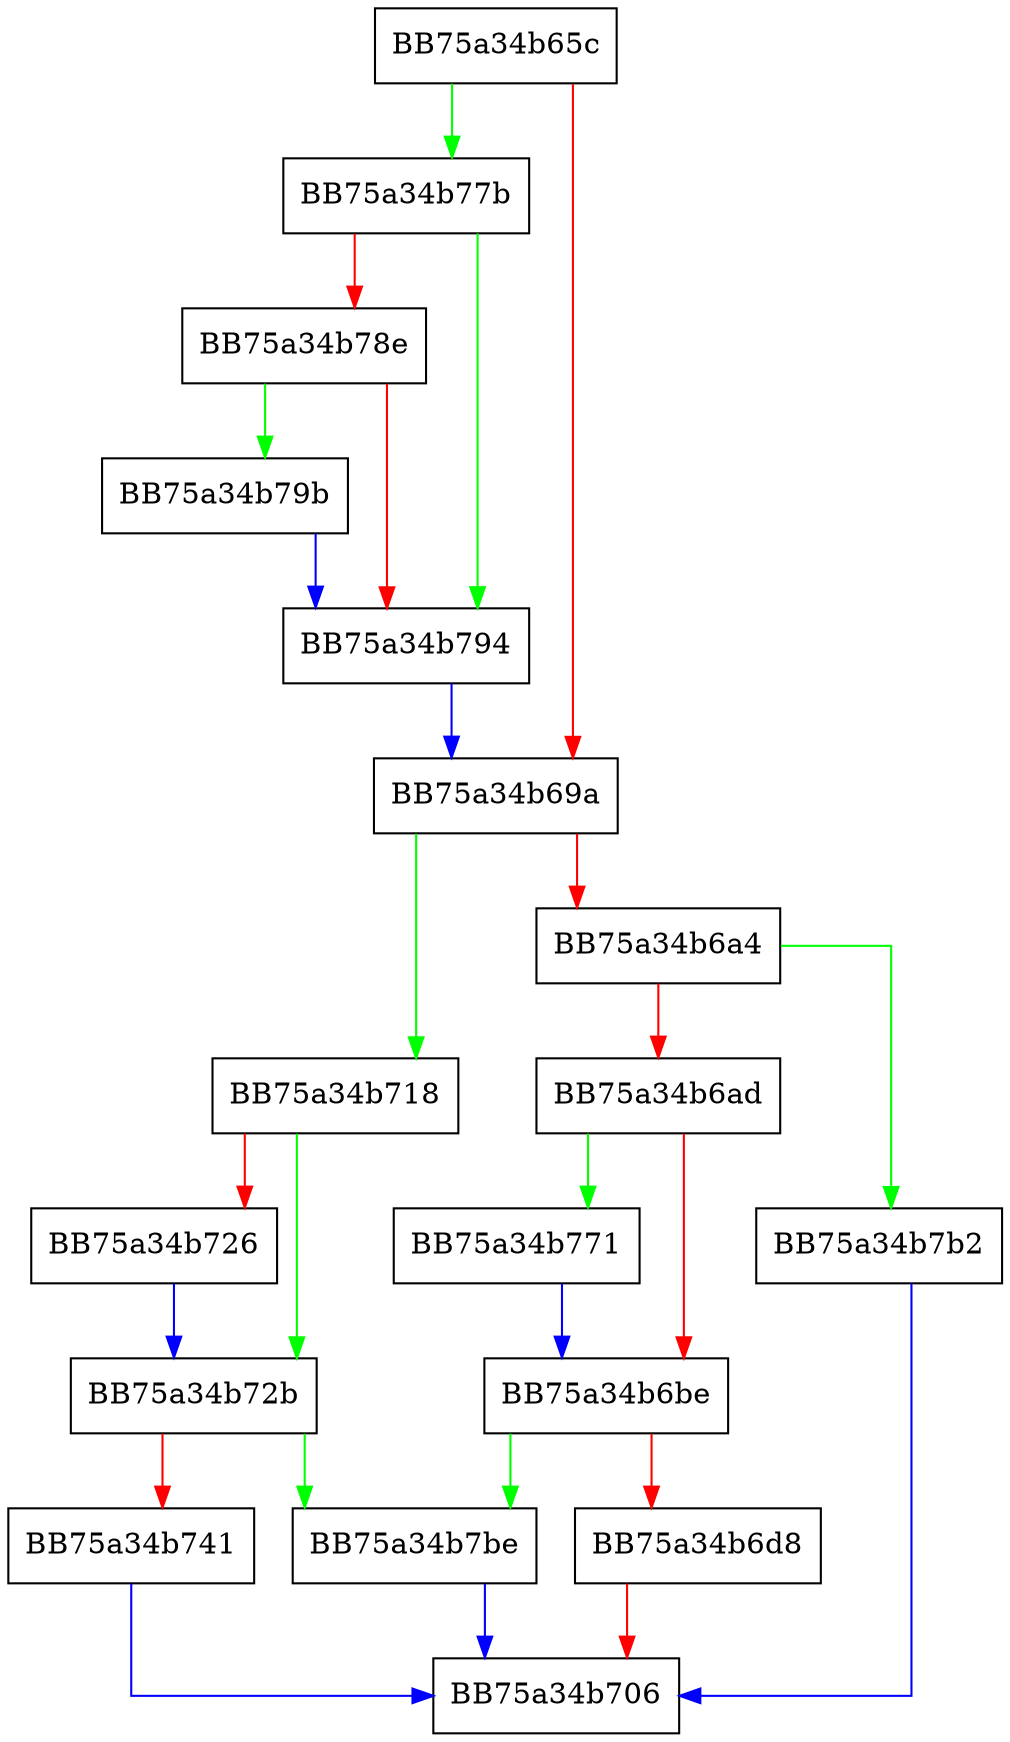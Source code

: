 digraph set_environment {
  node [shape="box"];
  graph [splines=ortho];
  BB75a34b65c -> BB75a34b77b [color="green"];
  BB75a34b65c -> BB75a34b69a [color="red"];
  BB75a34b69a -> BB75a34b718 [color="green"];
  BB75a34b69a -> BB75a34b6a4 [color="red"];
  BB75a34b6a4 -> BB75a34b7b2 [color="green"];
  BB75a34b6a4 -> BB75a34b6ad [color="red"];
  BB75a34b6ad -> BB75a34b771 [color="green"];
  BB75a34b6ad -> BB75a34b6be [color="red"];
  BB75a34b6be -> BB75a34b7be [color="green"];
  BB75a34b6be -> BB75a34b6d8 [color="red"];
  BB75a34b6d8 -> BB75a34b706 [color="red"];
  BB75a34b718 -> BB75a34b72b [color="green"];
  BB75a34b718 -> BB75a34b726 [color="red"];
  BB75a34b726 -> BB75a34b72b [color="blue"];
  BB75a34b72b -> BB75a34b7be [color="green"];
  BB75a34b72b -> BB75a34b741 [color="red"];
  BB75a34b741 -> BB75a34b706 [color="blue"];
  BB75a34b771 -> BB75a34b6be [color="blue"];
  BB75a34b77b -> BB75a34b794 [color="green"];
  BB75a34b77b -> BB75a34b78e [color="red"];
  BB75a34b78e -> BB75a34b79b [color="green"];
  BB75a34b78e -> BB75a34b794 [color="red"];
  BB75a34b794 -> BB75a34b69a [color="blue"];
  BB75a34b79b -> BB75a34b794 [color="blue"];
  BB75a34b7b2 -> BB75a34b706 [color="blue"];
  BB75a34b7be -> BB75a34b706 [color="blue"];
}